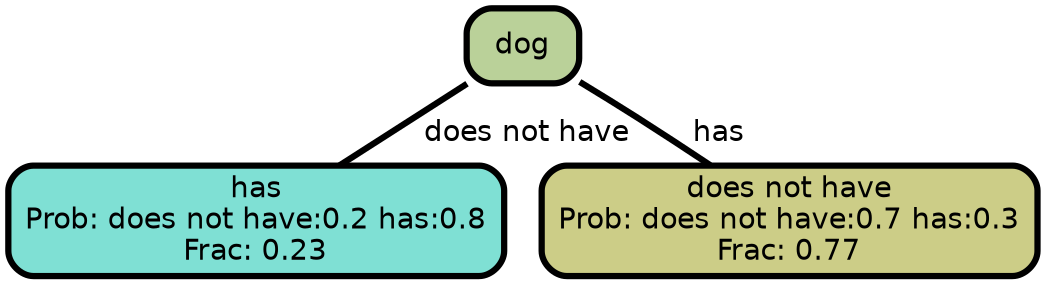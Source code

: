 graph Tree {
node [shape=box, style="filled, rounded",color="black",penwidth="3",fontcolor="black",                 fontname=helvetica] ;
graph [ranksep="0 equally", splines=straight,                 bgcolor=transparent, dpi=200] ;
edge [fontname=helvetica, color=black] ;
0 [label="has
Prob: does not have:0.2 has:0.8
Frac: 0.23", fillcolor="#7fe0d4"] ;
1 [label="dog", fillcolor="#bad199"] ;
2 [label="does not have
Prob: does not have:0.7 has:0.3
Frac: 0.77", fillcolor="#cccd87"] ;
1 -- 0 [label=" does not have",penwidth=3] ;
1 -- 2 [label=" has",penwidth=3] ;
{rank = same;}}
